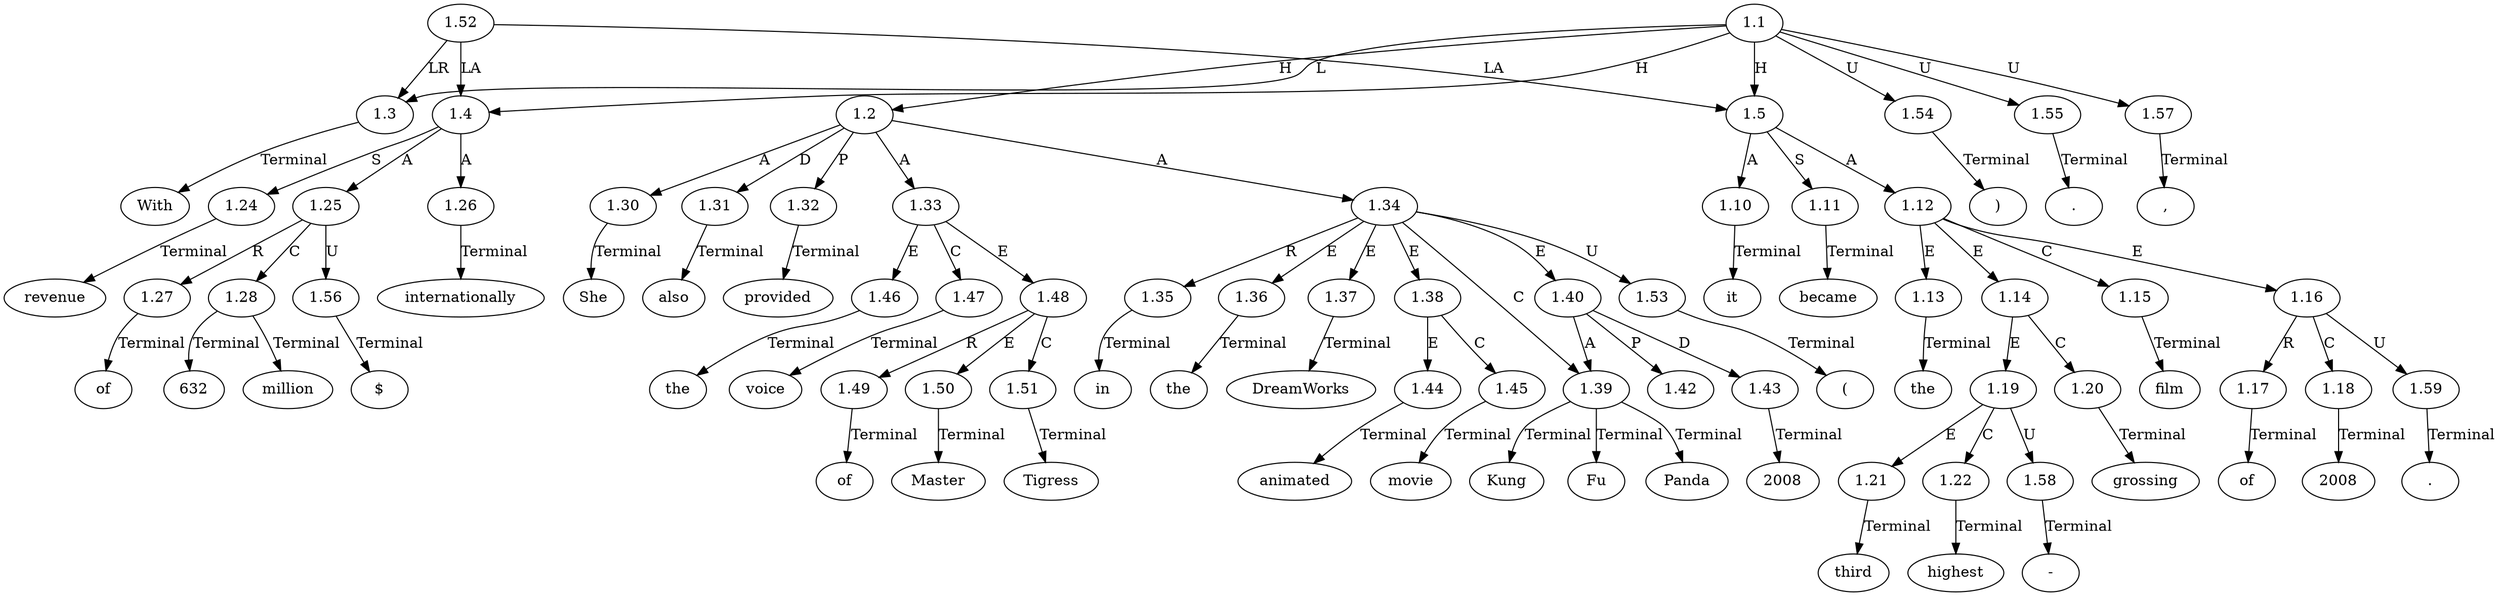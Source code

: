 // Graph
digraph {
	0.1 [label=She ordering=out]
	0.10 [label=the ordering=out]
	0.11 [label=DreamWorks ordering=out]
	0.12 [label=animated ordering=out]
	0.13 [label=movie ordering=out]
	0.14 [label=Kung ordering=out]
	0.15 [label=Fu ordering=out]
	0.16 [label=Panda ordering=out]
	0.17 [label="(" ordering=out]
	0.18 [label=2008 ordering=out]
	0.19 [label=")" ordering=out]
	0.2 [label=also ordering=out]
	0.20 [label="." ordering=out]
	0.21 [label=With ordering=out]
	0.22 [label=revenue ordering=out]
	0.23 [label=of ordering=out]
	0.24 [label="$" ordering=out]
	0.25 [label=632 ordering=out]
	0.26 [label=million ordering=out]
	0.27 [label=internationally ordering=out]
	0.28 [label="," ordering=out]
	0.29 [label=it ordering=out]
	0.3 [label=provided ordering=out]
	0.30 [label=became ordering=out]
	0.31 [label=the ordering=out]
	0.32 [label=third ordering=out]
	0.33 [label="-" ordering=out]
	0.34 [label=highest ordering=out]
	0.35 [label=grossing ordering=out]
	0.36 [label=film ordering=out]
	0.37 [label=of ordering=out]
	0.38 [label=2008 ordering=out]
	0.39 [label="." ordering=out]
	0.4 [label=the ordering=out]
	0.5 [label=voice ordering=out]
	0.6 [label=of ordering=out]
	0.7 [label=Master ordering=out]
	0.8 [label=Tigress ordering=out]
	0.9 [label=in ordering=out]
	1.1 [label=1.1 ordering=out]
	1.2 [label=1.2 ordering=out]
	1.3 [label=1.3 ordering=out]
	1.4 [label=1.4 ordering=out]
	1.5 [label=1.5 ordering=out]
	1.10 [label=1.10 ordering=out]
	1.11 [label=1.11 ordering=out]
	1.12 [label=1.12 ordering=out]
	1.13 [label=1.13 ordering=out]
	1.14 [label=1.14 ordering=out]
	1.15 [label=1.15 ordering=out]
	1.16 [label=1.16 ordering=out]
	1.17 [label=1.17 ordering=out]
	1.18 [label=1.18 ordering=out]
	1.19 [label=1.19 ordering=out]
	1.20 [label=1.20 ordering=out]
	1.21 [label=1.21 ordering=out]
	1.22 [label=1.22 ordering=out]
	1.24 [label=1.24 ordering=out]
	1.25 [label=1.25 ordering=out]
	1.26 [label=1.26 ordering=out]
	1.27 [label=1.27 ordering=out]
	1.28 [label=1.28 ordering=out]
	1.30 [label=1.30 ordering=out]
	1.31 [label=1.31 ordering=out]
	1.32 [label=1.32 ordering=out]
	1.33 [label=1.33 ordering=out]
	1.34 [label=1.34 ordering=out]
	1.35 [label=1.35 ordering=out]
	1.36 [label=1.36 ordering=out]
	1.37 [label=1.37 ordering=out]
	1.38 [label=1.38 ordering=out]
	1.39 [label=1.39 ordering=out]
	1.40 [label=1.40 ordering=out]
	1.42 [label=1.42 ordering=out]
	1.43 [label=1.43 ordering=out]
	1.44 [label=1.44 ordering=out]
	1.45 [label=1.45 ordering=out]
	1.46 [label=1.46 ordering=out]
	1.47 [label=1.47 ordering=out]
	1.48 [label=1.48 ordering=out]
	1.49 [label=1.49 ordering=out]
	1.50 [label=1.50 ordering=out]
	1.51 [label=1.51 ordering=out]
	1.52 [label=1.52 ordering=out]
	1.53 [label=1.53 ordering=out]
	1.54 [label=1.54 ordering=out]
	1.55 [label=1.55 ordering=out]
	1.56 [label=1.56 ordering=out]
	1.57 [label=1.57 ordering=out]
	1.58 [label=1.58 ordering=out]
	1.59 [label=1.59 ordering=out]
	1.1 -> 1.2 [label=H ordering=out]
	1.1 -> 1.3 [label=L ordering=out]
	1.1 -> 1.4 [label=H ordering=out]
	1.1 -> 1.5 [label=H ordering=out]
	1.1 -> 1.54 [label=U ordering=out]
	1.1 -> 1.55 [label=U ordering=out]
	1.1 -> 1.57 [label=U ordering=out]
	1.2 -> 1.30 [label=A ordering=out]
	1.2 -> 1.31 [label=D ordering=out]
	1.2 -> 1.32 [label=P ordering=out]
	1.2 -> 1.33 [label=A ordering=out]
	1.2 -> 1.34 [label=A ordering=out]
	1.3 -> 0.21 [label=Terminal ordering=out]
	1.4 -> 1.24 [label=S ordering=out]
	1.4 -> 1.25 [label=A ordering=out]
	1.4 -> 1.26 [label=A ordering=out]
	1.5 -> 1.10 [label=A ordering=out]
	1.5 -> 1.11 [label=S ordering=out]
	1.5 -> 1.12 [label=A ordering=out]
	1.10 -> 0.29 [label=Terminal ordering=out]
	1.11 -> 0.30 [label=Terminal ordering=out]
	1.12 -> 1.13 [label=E ordering=out]
	1.12 -> 1.14 [label=E ordering=out]
	1.12 -> 1.15 [label=C ordering=out]
	1.12 -> 1.16 [label=E ordering=out]
	1.13 -> 0.31 [label=Terminal ordering=out]
	1.14 -> 1.19 [label=E ordering=out]
	1.14 -> 1.20 [label=C ordering=out]
	1.15 -> 0.36 [label=Terminal ordering=out]
	1.16 -> 1.17 [label=R ordering=out]
	1.16 -> 1.18 [label=C ordering=out]
	1.16 -> 1.59 [label=U ordering=out]
	1.17 -> 0.37 [label=Terminal ordering=out]
	1.18 -> 0.38 [label=Terminal ordering=out]
	1.19 -> 1.21 [label=E ordering=out]
	1.19 -> 1.22 [label=C ordering=out]
	1.19 -> 1.58 [label=U ordering=out]
	1.20 -> 0.35 [label=Terminal ordering=out]
	1.21 -> 0.32 [label=Terminal ordering=out]
	1.22 -> 0.34 [label=Terminal ordering=out]
	1.24 -> 0.22 [label=Terminal ordering=out]
	1.25 -> 1.27 [label=R ordering=out]
	1.25 -> 1.28 [label=C ordering=out]
	1.25 -> 1.56 [label=U ordering=out]
	1.26 -> 0.27 [label=Terminal ordering=out]
	1.27 -> 0.23 [label=Terminal ordering=out]
	1.28 -> 0.25 [label=Terminal ordering=out]
	1.28 -> 0.26 [label=Terminal ordering=out]
	1.30 -> 0.1 [label=Terminal ordering=out]
	1.31 -> 0.2 [label=Terminal ordering=out]
	1.32 -> 0.3 [label=Terminal ordering=out]
	1.33 -> 1.46 [label=E ordering=out]
	1.33 -> 1.47 [label=C ordering=out]
	1.33 -> 1.48 [label=E ordering=out]
	1.34 -> 1.35 [label=R ordering=out]
	1.34 -> 1.36 [label=E ordering=out]
	1.34 -> 1.37 [label=E ordering=out]
	1.34 -> 1.38 [label=E ordering=out]
	1.34 -> 1.39 [label=C ordering=out]
	1.34 -> 1.40 [label=E ordering=out]
	1.34 -> 1.53 [label=U ordering=out]
	1.35 -> 0.9 [label=Terminal ordering=out]
	1.36 -> 0.10 [label=Terminal ordering=out]
	1.37 -> 0.11 [label=Terminal ordering=out]
	1.38 -> 1.44 [label=E ordering=out]
	1.38 -> 1.45 [label=C ordering=out]
	1.39 -> 0.14 [label=Terminal ordering=out]
	1.39 -> 0.15 [label=Terminal ordering=out]
	1.39 -> 0.16 [label=Terminal ordering=out]
	1.40 -> 1.39 [label=A ordering=out]
	1.40 -> 1.42 [label=P ordering=out]
	1.40 -> 1.43 [label=D ordering=out]
	1.43 -> 0.18 [label=Terminal ordering=out]
	1.44 -> 0.12 [label=Terminal ordering=out]
	1.45 -> 0.13 [label=Terminal ordering=out]
	1.46 -> 0.4 [label=Terminal ordering=out]
	1.47 -> 0.5 [label=Terminal ordering=out]
	1.48 -> 1.49 [label=R ordering=out]
	1.48 -> 1.50 [label=E ordering=out]
	1.48 -> 1.51 [label=C ordering=out]
	1.49 -> 0.6 [label=Terminal ordering=out]
	1.50 -> 0.7 [label=Terminal ordering=out]
	1.51 -> 0.8 [label=Terminal ordering=out]
	1.52 -> 1.3 [label=LR ordering=out]
	1.52 -> 1.4 [label=LA ordering=out]
	1.52 -> 1.5 [label=LA ordering=out]
	1.53 -> 0.17 [label=Terminal ordering=out]
	1.54 -> 0.19 [label=Terminal ordering=out]
	1.55 -> 0.20 [label=Terminal ordering=out]
	1.56 -> 0.24 [label=Terminal ordering=out]
	1.57 -> 0.28 [label=Terminal ordering=out]
	1.58 -> 0.33 [label=Terminal ordering=out]
	1.59 -> 0.39 [label=Terminal ordering=out]
}
